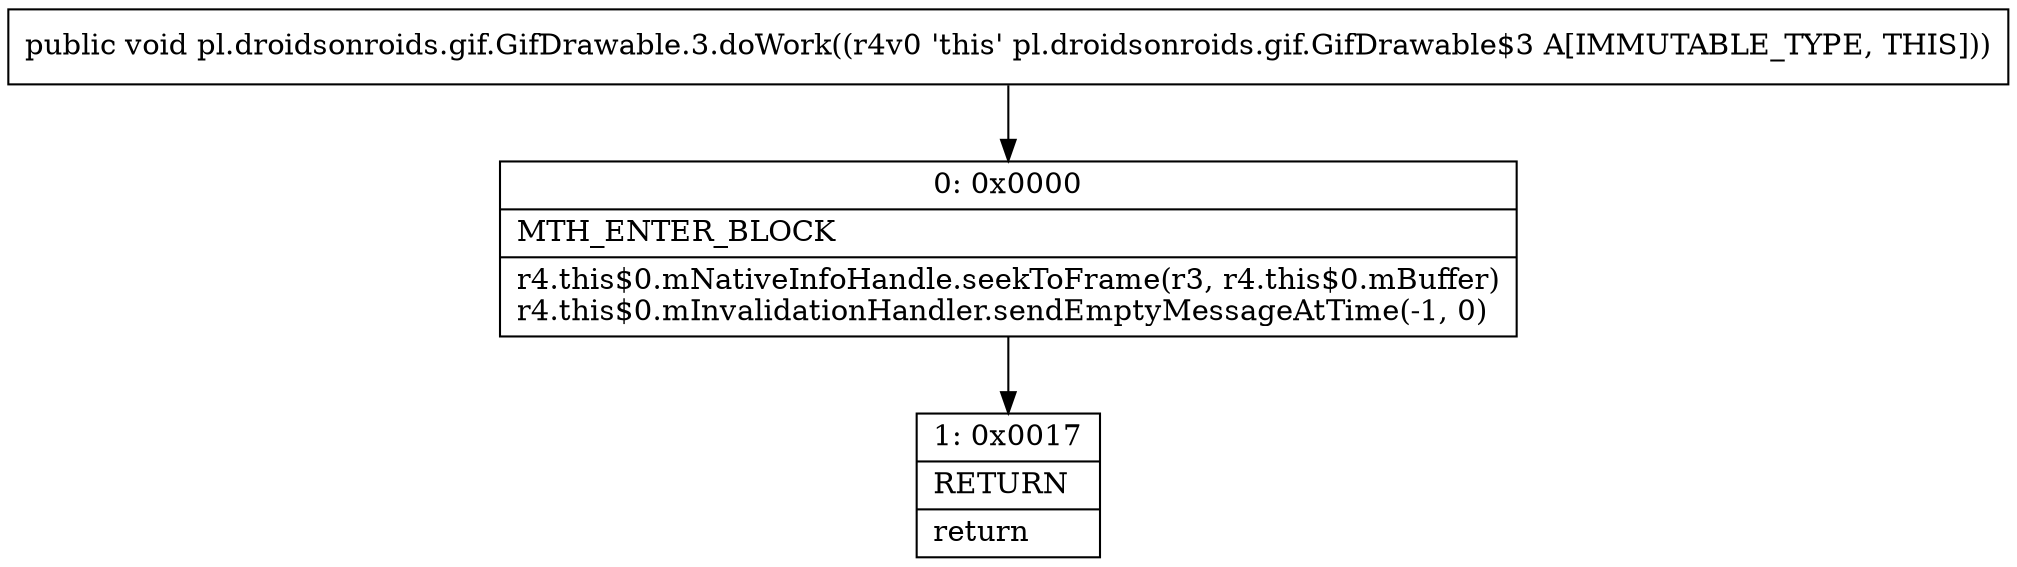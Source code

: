 digraph "CFG forpl.droidsonroids.gif.GifDrawable.3.doWork()V" {
Node_0 [shape=record,label="{0\:\ 0x0000|MTH_ENTER_BLOCK\l|r4.this$0.mNativeInfoHandle.seekToFrame(r3, r4.this$0.mBuffer)\lr4.this$0.mInvalidationHandler.sendEmptyMessageAtTime(\-1, 0)\l}"];
Node_1 [shape=record,label="{1\:\ 0x0017|RETURN\l|return\l}"];
MethodNode[shape=record,label="{public void pl.droidsonroids.gif.GifDrawable.3.doWork((r4v0 'this' pl.droidsonroids.gif.GifDrawable$3 A[IMMUTABLE_TYPE, THIS])) }"];
MethodNode -> Node_0;
Node_0 -> Node_1;
}


